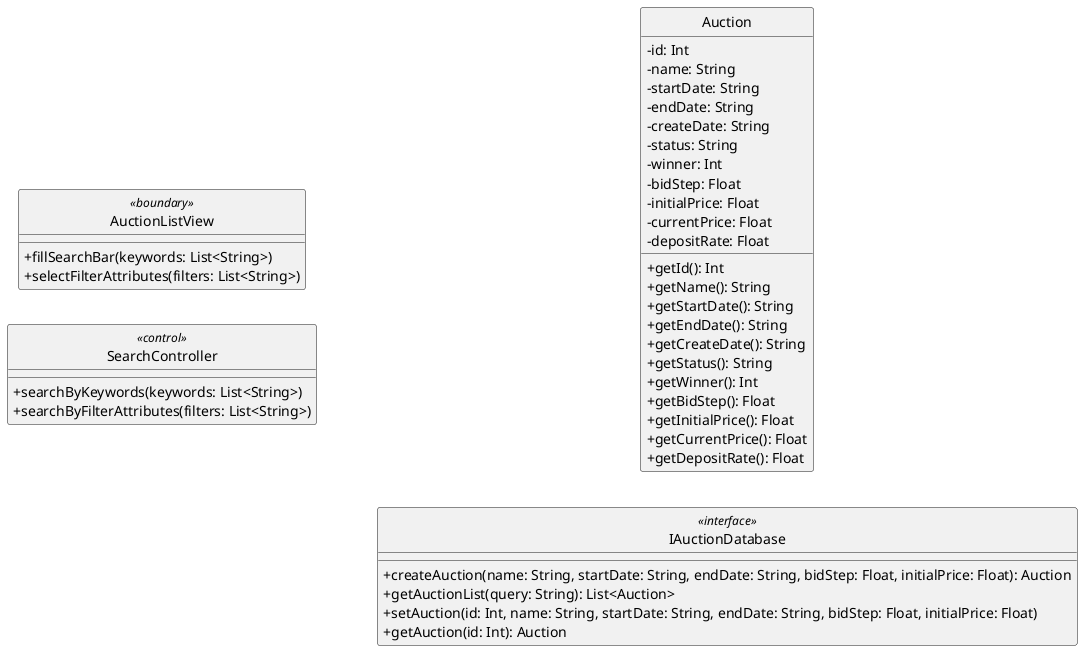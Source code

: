 @startuml 
skinparam classAttributeIconSize 0
skinparam linetype ortho
left to right direction
hide circle
class AuctionListView <<boundary>> {

    + fillSearchBar(keywords: List<String>)
    + selectFilterAttributes(filters: List<String>)

    }

class SearchController <<control>> {
    
    + searchByKeywords(keywords: List<String>)
    + searchByFilterAttributes(filters: List<String>)

    }

class Auction {
    - id: Int
    - name: String
    - startDate: String
    - endDate: String
    - createDate: String
    - status: String
    - winner: Int
    - bidStep: Float
    - initialPrice: Float
    - currentPrice: Float
    - depositRate: Float

    + getId(): Int
    + getName(): String
    + getStartDate(): String
    + getEndDate(): String
    + getCreateDate(): String
    + getStatus(): String
    + getWinner(): Int
    + getBidStep(): Float
    + getInitialPrice(): Float
    + getCurrentPrice(): Float
    + getDepositRate(): Float
    }

class IAuctionDatabase <<interface>> {
    + createAuction(name: String, startDate: String, endDate: String, bidStep: Float, initialPrice: Float): Auction
    + getAuctionList(query: String): List<Auction>
    + setAuction(id: Int, name: String, startDate: String, endDate: String, bidStep: Float, initialPrice: Float)
    + getAuction(id: Int): Auction
}


@enduml